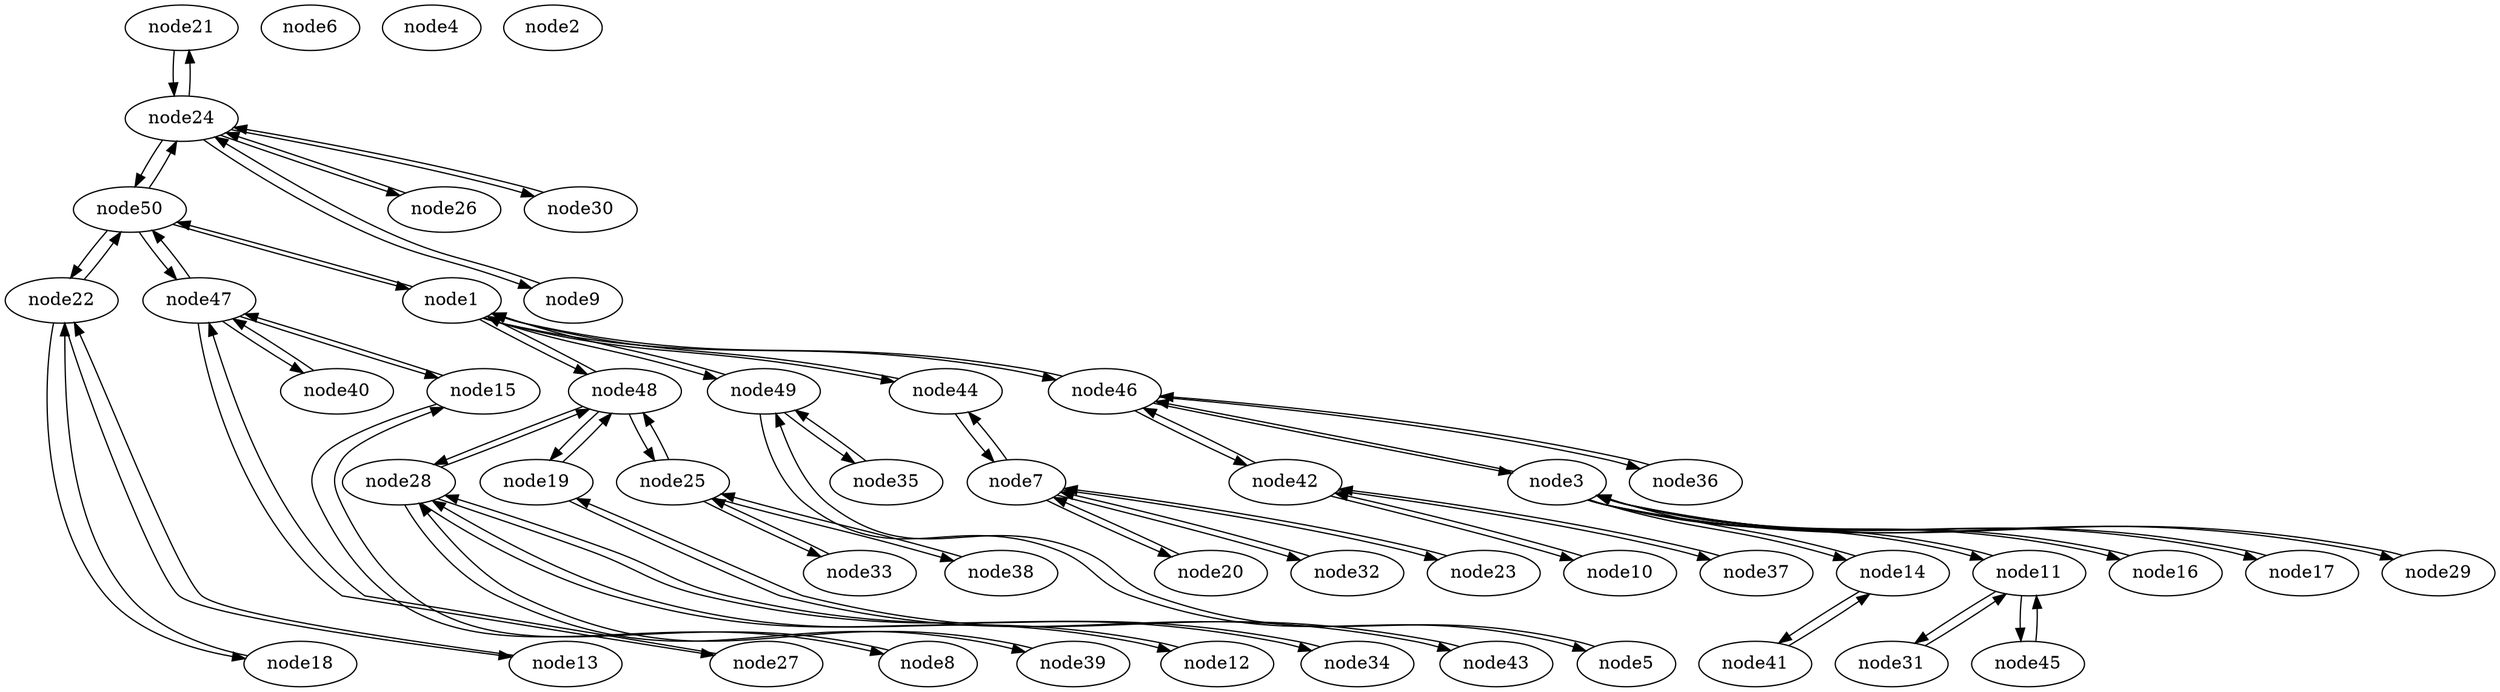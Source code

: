strict digraph {


	"node21" [  weight=0 ];

	"node21" -> "node24" [  weight=0 ];

	"node20" [  weight=0 ];

	"node20" -> "node7" [  weight=0 ];

	"node6" [  weight=0 ];

	"node28" [  weight=0 ];

	"node28" -> "node39" [  weight=0 ];

	"node28" -> "node48" [  weight=0 ];

	"node28" -> "node12" [  weight=0 ];

	"node28" -> "node34" [  weight=0 ];

	"node41" [  weight=0 ];

	"node41" -> "node14" [  weight=0 ];

	"node50" [  weight=0 ];

	"node50" -> "node22" [  weight=0 ];

	"node50" -> "node24" [  weight=0 ];

	"node50" -> "node47" [  weight=0 ];

	"node50" -> "node1" [  weight=0 ];

	"node4" [  weight=0 ];

	"node10" [  weight=0 ];

	"node10" -> "node42" [  weight=0 ];

	"node5" [  weight=0 ];

	"node5" -> "node49" [  weight=0 ];

	"node43" [  weight=0 ];

	"node43" -> "node19" [  weight=0 ];

	"node27" [  weight=0 ];

	"node27" -> "node47" [  weight=0 ];

	"node47" [  weight=0 ];

	"node47" -> "node40" [  weight=0 ];

	"node47" -> "node15" [  weight=0 ];

	"node47" -> "node27" [  weight=0 ];

	"node47" -> "node50" [  weight=0 ];

	"node19" [  weight=0 ];

	"node19" -> "node43" [  weight=0 ];

	"node19" -> "node48" [  weight=0 ];

	"node1" [  weight=0 ];

	"node1" -> "node50" [  weight=0 ];

	"node1" -> "node44" [  weight=0 ];

	"node1" -> "node46" [  weight=0 ];

	"node1" -> "node48" [  weight=0 ];

	"node1" -> "node49" [  weight=0 ];

	"node3" [  weight=0 ];

	"node3" -> "node46" [  weight=0 ];

	"node3" -> "node11" [  weight=0 ];

	"node3" -> "node14" [  weight=0 ];

	"node3" -> "node16" [  weight=0 ];

	"node3" -> "node17" [  weight=0 ];

	"node3" -> "node29" [  weight=0 ];

	"node18" [  weight=0 ];

	"node18" -> "node22" [  weight=0 ];

	"node40" [  weight=0 ];

	"node40" -> "node47" [  weight=0 ];

	"node25" [  weight=0 ];

	"node25" -> "node48" [  weight=0 ];

	"node25" -> "node33" [  weight=0 ];

	"node25" -> "node38" [  weight=0 ];

	"node37" [  weight=0 ];

	"node37" -> "node42" [  weight=0 ];

	"node9" [  weight=0 ];

	"node9" -> "node24" [  weight=0 ];

	"node49" [  weight=0 ];

	"node49" -> "node5" [  weight=0 ];

	"node49" -> "node35" [  weight=0 ];

	"node49" -> "node1" [  weight=0 ];

	"node35" [  weight=0 ];

	"node35" -> "node49" [  weight=0 ];

	"node24" [  weight=0 ];

	"node24" -> "node26" [  weight=0 ];

	"node24" -> "node30" [  weight=0 ];

	"node24" -> "node50" [  weight=0 ];

	"node24" -> "node21" [  weight=0 ];

	"node24" -> "node9" [  weight=0 ];

	"node26" [  weight=0 ];

	"node26" -> "node24" [  weight=0 ];

	"node22" [  weight=0 ];

	"node22" -> "node13" [  weight=0 ];

	"node22" -> "node18" [  weight=0 ];

	"node22" -> "node50" [  weight=0 ];

	"node30" [  weight=0 ];

	"node30" -> "node24" [  weight=0 ];

	"node29" [  weight=0 ];

	"node29" -> "node3" [  weight=0 ];

	"node15" [  weight=0 ];

	"node15" -> "node8" [  weight=0 ];

	"node15" -> "node47" [  weight=0 ];

	"node34" [  weight=0 ];

	"node34" -> "node28" [  weight=0 ];

	"node31" [  weight=0 ];

	"node31" -> "node11" [  weight=0 ];

	"node42" [  weight=0 ];

	"node42" -> "node37" [  weight=0 ];

	"node42" -> "node10" [  weight=0 ];

	"node42" -> "node46" [  weight=0 ];

	"node48" [  weight=0 ];

	"node48" -> "node25" [  weight=0 ];

	"node48" -> "node19" [  weight=0 ];

	"node48" -> "node28" [  weight=0 ];

	"node48" -> "node1" [  weight=0 ];

	"node14" [  weight=0 ];

	"node14" -> "node3" [  weight=0 ];

	"node14" -> "node41" [  weight=0 ];

	"node8" [  weight=0 ];

	"node8" -> "node15" [  weight=0 ];

	"node36" [  weight=0 ];

	"node36" -> "node46" [  weight=0 ];

	"node45" [  weight=0 ];

	"node45" -> "node11" [  weight=0 ];

	"node2" [  weight=0 ];

	"node44" [  weight=0 ];

	"node44" -> "node1" [  weight=0 ];

	"node44" -> "node7" [  weight=0 ];

	"node46" [  weight=0 ];

	"node46" -> "node42" [  weight=0 ];

	"node46" -> "node3" [  weight=0 ];

	"node46" -> "node1" [  weight=0 ];

	"node46" -> "node36" [  weight=0 ];

	"node16" [  weight=0 ];

	"node16" -> "node3" [  weight=0 ];

	"node33" [  weight=0 ];

	"node33" -> "node25" [  weight=0 ];

	"node17" [  weight=0 ];

	"node17" -> "node3" [  weight=0 ];

	"node39" [  weight=0 ];

	"node39" -> "node28" [  weight=0 ];

	"node32" [  weight=0 ];

	"node32" -> "node7" [  weight=0 ];

	"node11" [  weight=0 ];

	"node11" -> "node45" [  weight=0 ];

	"node11" -> "node3" [  weight=0 ];

	"node11" -> "node31" [  weight=0 ];

	"node23" [  weight=0 ];

	"node23" -> "node7" [  weight=0 ];

	"node13" [  weight=0 ];

	"node13" -> "node22" [  weight=0 ];

	"node12" [  weight=0 ];

	"node12" -> "node28" [  weight=0 ];

	"node38" [  weight=0 ];

	"node38" -> "node25" [  weight=0 ];

	"node7" [  weight=0 ];

	"node7" -> "node23" [  weight=0 ];

	"node7" -> "node32" [  weight=0 ];

	"node7" -> "node44" [  weight=0 ];

	"node7" -> "node20" [  weight=0 ];

}
